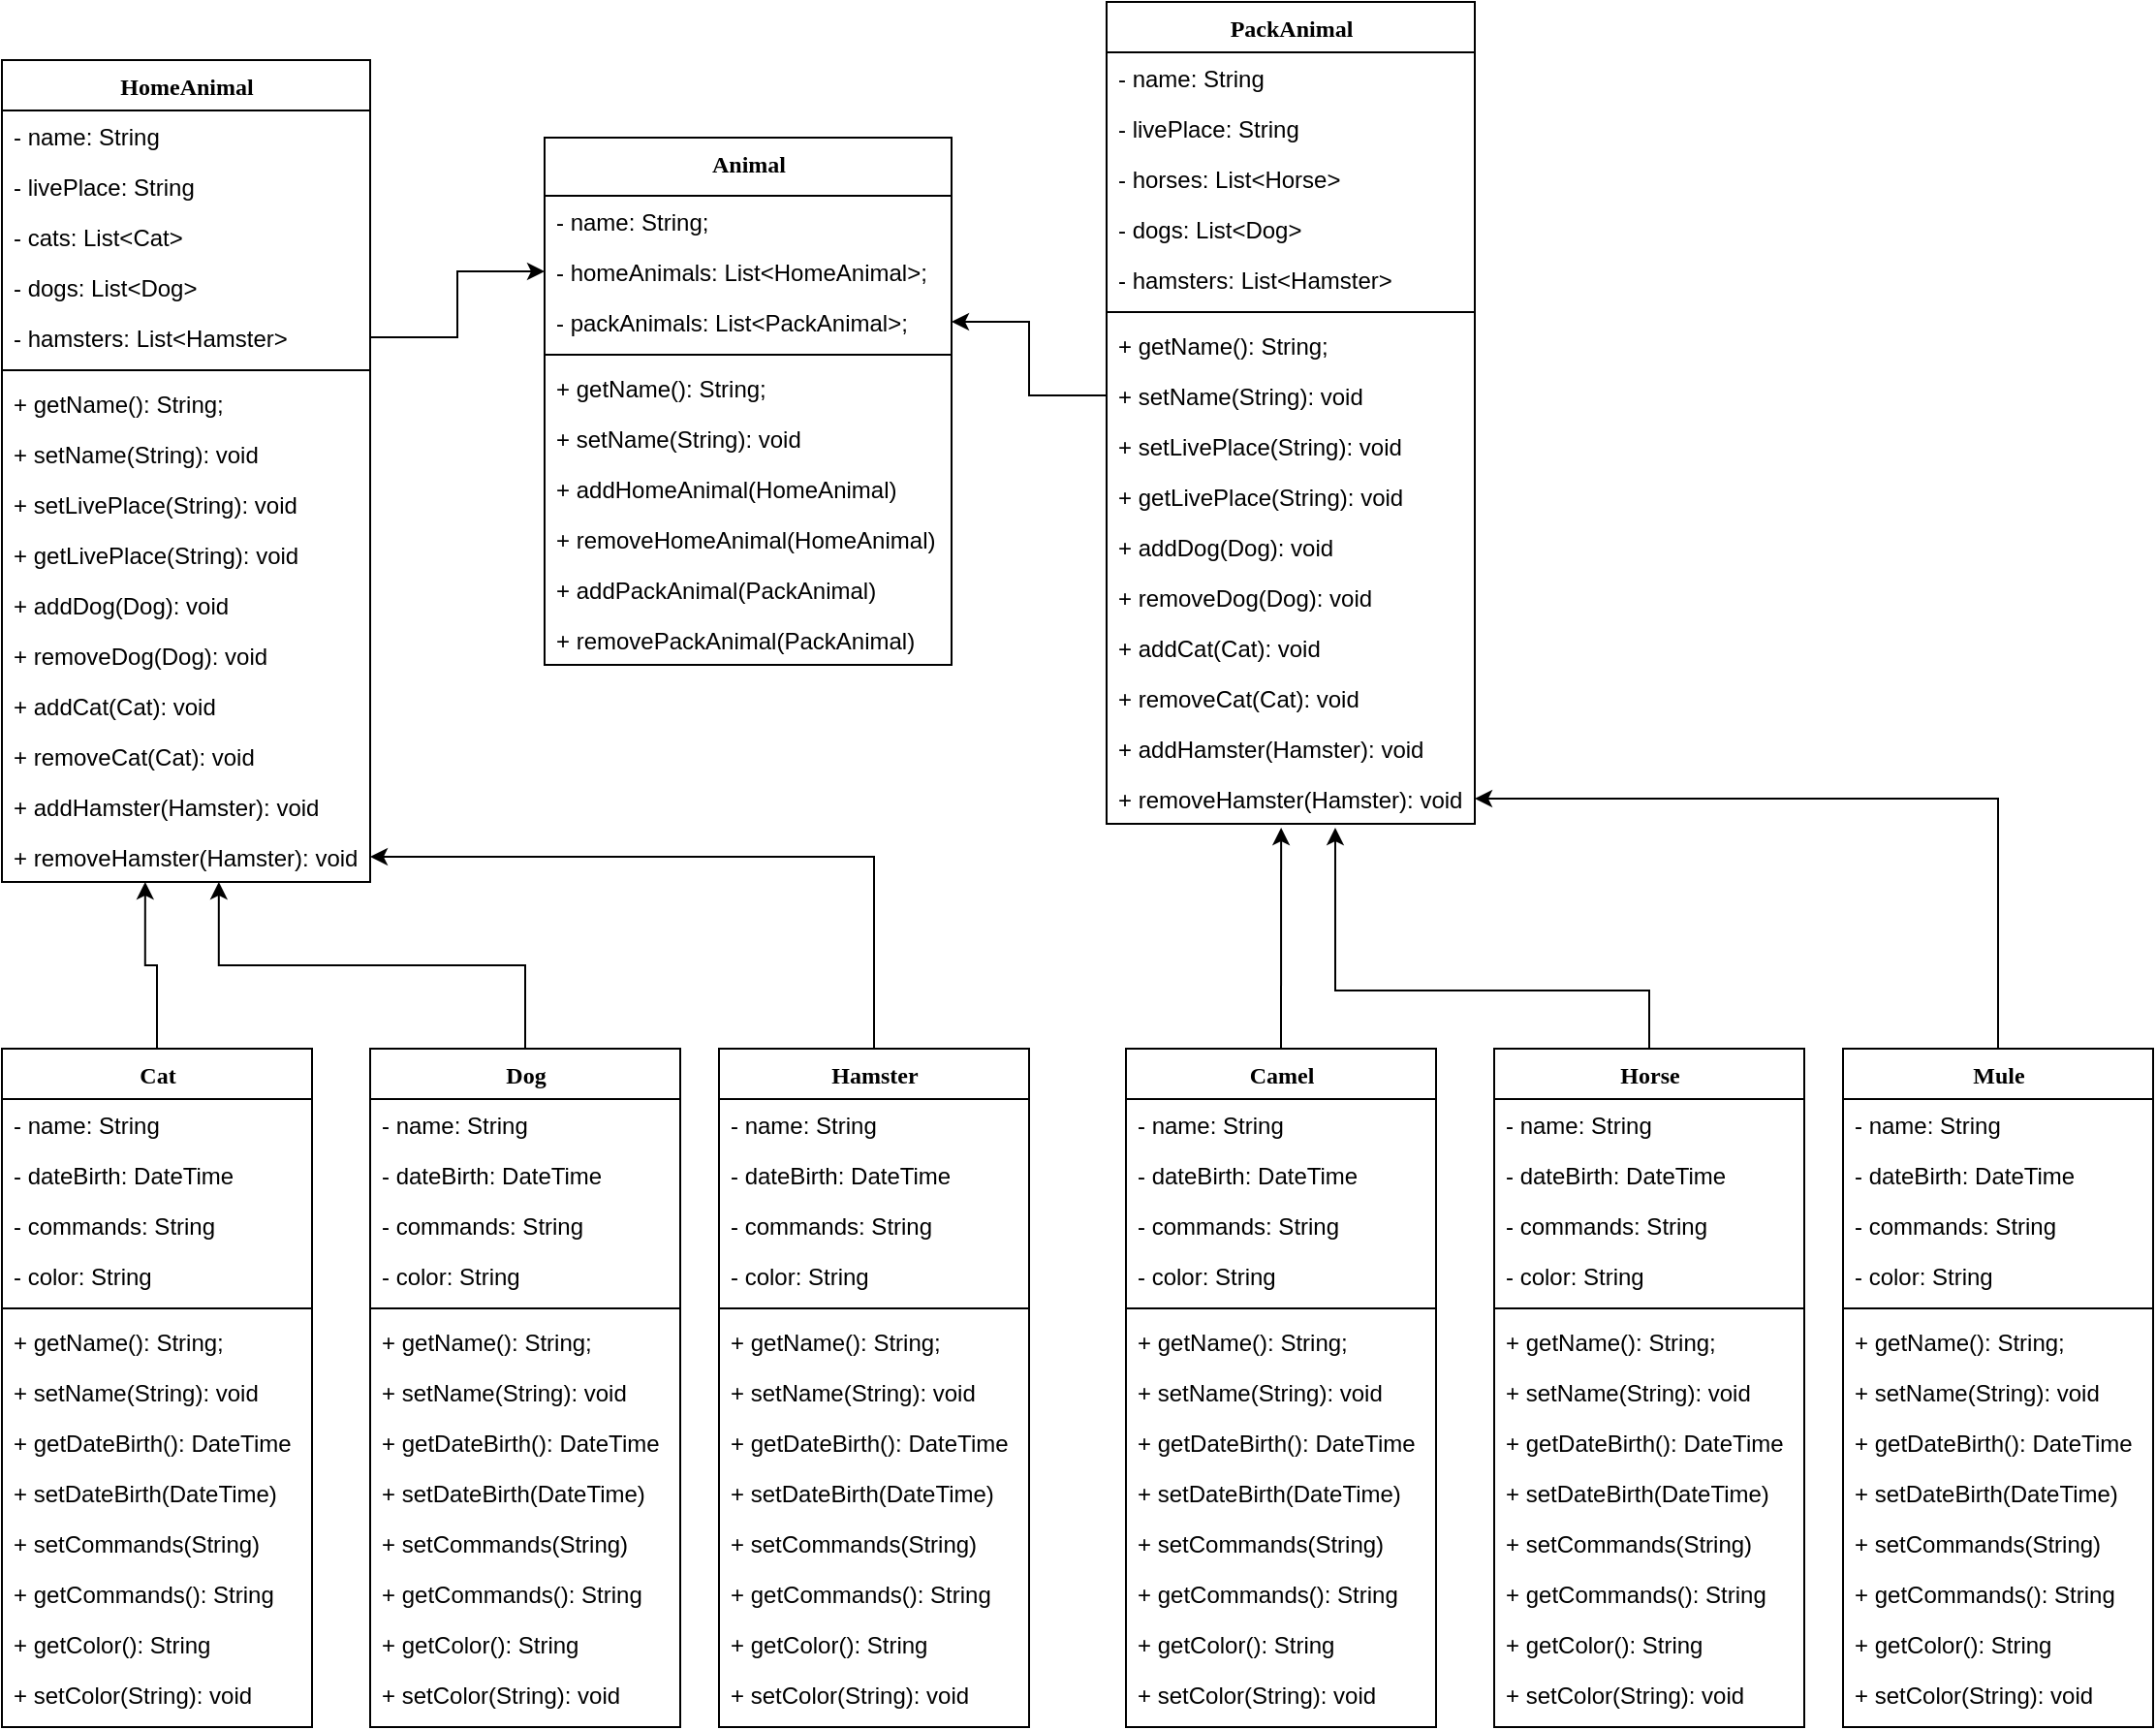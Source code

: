 <mxfile version="24.2.1" type="google">
  <diagram name="Page-1" id="6133507b-19e7-1e82-6fc7-422aa6c4b21f">
    <mxGraphModel dx="1674" dy="738" grid="1" gridSize="10" guides="1" tooltips="1" connect="1" arrows="1" fold="1" page="1" pageScale="1" pageWidth="1169" pageHeight="827" background="none" math="0" shadow="0">
      <root>
        <mxCell id="0" />
        <mxCell id="1" parent="0" />
        <mxCell id="FlubJuxZXB5tlYy22sZI-188" style="edgeStyle=orthogonalEdgeStyle;rounded=0;orthogonalLoop=1;jettySize=auto;html=1;exitX=0.5;exitY=0;exitDx=0;exitDy=0;entryX=0.389;entryY=1;entryDx=0;entryDy=0;entryPerimeter=0;" parent="1" source="FlubJuxZXB5tlYy22sZI-2" target="FlubJuxZXB5tlYy22sZI-114" edge="1">
          <mxGeometry relative="1" as="geometry" />
        </mxCell>
        <mxCell id="FlubJuxZXB5tlYy22sZI-2" value="Cat" style="swimlane;html=1;fontStyle=1;align=center;verticalAlign=top;childLayout=stackLayout;horizontal=1;startSize=26;horizontalStack=0;resizeParent=1;resizeLast=0;collapsible=1;marginBottom=0;swimlaneFillColor=#ffffff;rounded=0;shadow=0;comic=0;labelBackgroundColor=none;strokeWidth=1;fillColor=none;fontFamily=Verdana;fontSize=12" parent="1" vertex="1">
          <mxGeometry x="40" y="590" width="160" height="350" as="geometry" />
        </mxCell>
        <mxCell id="FlubJuxZXB5tlYy22sZI-3" value="- name: String" style="text;html=1;strokeColor=none;fillColor=none;align=left;verticalAlign=top;spacingLeft=4;spacingRight=4;whiteSpace=wrap;overflow=hidden;rotatable=0;points=[[0,0.5],[1,0.5]];portConstraint=eastwest;" parent="FlubJuxZXB5tlYy22sZI-2" vertex="1">
          <mxGeometry y="26" width="160" height="26" as="geometry" />
        </mxCell>
        <mxCell id="FlubJuxZXB5tlYy22sZI-29" value="- dateBirth: DateTime" style="text;html=1;strokeColor=none;fillColor=none;align=left;verticalAlign=top;spacingLeft=4;spacingRight=4;whiteSpace=wrap;overflow=hidden;rotatable=0;points=[[0,0.5],[1,0.5]];portConstraint=eastwest;" parent="FlubJuxZXB5tlYy22sZI-2" vertex="1">
          <mxGeometry y="52" width="160" height="26" as="geometry" />
        </mxCell>
        <mxCell id="FlubJuxZXB5tlYy22sZI-30" value="- commands: String" style="text;html=1;strokeColor=none;fillColor=none;align=left;verticalAlign=top;spacingLeft=4;spacingRight=4;whiteSpace=wrap;overflow=hidden;rotatable=0;points=[[0,0.5],[1,0.5]];portConstraint=eastwest;" parent="FlubJuxZXB5tlYy22sZI-2" vertex="1">
          <mxGeometry y="78" width="160" height="26" as="geometry" />
        </mxCell>
        <mxCell id="FlubJuxZXB5tlYy22sZI-67" value="- color: String" style="text;html=1;strokeColor=none;fillColor=none;align=left;verticalAlign=top;spacingLeft=4;spacingRight=4;whiteSpace=wrap;overflow=hidden;rotatable=0;points=[[0,0.5],[1,0.5]];portConstraint=eastwest;" parent="FlubJuxZXB5tlYy22sZI-2" vertex="1">
          <mxGeometry y="104" width="160" height="26" as="geometry" />
        </mxCell>
        <mxCell id="FlubJuxZXB5tlYy22sZI-5" value="" style="line;html=1;strokeWidth=1;fillColor=none;align=left;verticalAlign=middle;spacingTop=-1;spacingLeft=3;spacingRight=3;rotatable=0;labelPosition=right;points=[];portConstraint=eastwest;" parent="FlubJuxZXB5tlYy22sZI-2" vertex="1">
          <mxGeometry y="130" width="160" height="8" as="geometry" />
        </mxCell>
        <mxCell id="FlubJuxZXB5tlYy22sZI-9" value="+ getName(): String;" style="text;html=1;strokeColor=none;fillColor=none;align=left;verticalAlign=top;spacingLeft=4;spacingRight=4;whiteSpace=wrap;overflow=hidden;rotatable=0;points=[[0,0.5],[1,0.5]];portConstraint=eastwest;" parent="FlubJuxZXB5tlYy22sZI-2" vertex="1">
          <mxGeometry y="138" width="160" height="26" as="geometry" />
        </mxCell>
        <mxCell id="FlubJuxZXB5tlYy22sZI-10" value="+ setName(String): void" style="text;html=1;strokeColor=none;fillColor=none;align=left;verticalAlign=top;spacingLeft=4;spacingRight=4;whiteSpace=wrap;overflow=hidden;rotatable=0;points=[[0,0.5],[1,0.5]];portConstraint=eastwest;" parent="FlubJuxZXB5tlYy22sZI-2" vertex="1">
          <mxGeometry y="164" width="160" height="26" as="geometry" />
        </mxCell>
        <mxCell id="FlubJuxZXB5tlYy22sZI-71" value="+ getDateBirth(): DateTime" style="text;html=1;strokeColor=none;fillColor=none;align=left;verticalAlign=top;spacingLeft=4;spacingRight=4;whiteSpace=wrap;overflow=hidden;rotatable=0;points=[[0,0.5],[1,0.5]];portConstraint=eastwest;" parent="FlubJuxZXB5tlYy22sZI-2" vertex="1">
          <mxGeometry y="190" width="160" height="26" as="geometry" />
        </mxCell>
        <mxCell id="FlubJuxZXB5tlYy22sZI-72" value="+ setDateBirth(DateTime)" style="text;html=1;strokeColor=none;fillColor=none;align=left;verticalAlign=top;spacingLeft=4;spacingRight=4;whiteSpace=wrap;overflow=hidden;rotatable=0;points=[[0,0.5],[1,0.5]];portConstraint=eastwest;" parent="FlubJuxZXB5tlYy22sZI-2" vertex="1">
          <mxGeometry y="216" width="160" height="26" as="geometry" />
        </mxCell>
        <mxCell id="FlubJuxZXB5tlYy22sZI-73" value="+ setCommands(String)" style="text;html=1;strokeColor=none;fillColor=none;align=left;verticalAlign=top;spacingLeft=4;spacingRight=4;whiteSpace=wrap;overflow=hidden;rotatable=0;points=[[0,0.5],[1,0.5]];portConstraint=eastwest;" parent="FlubJuxZXB5tlYy22sZI-2" vertex="1">
          <mxGeometry y="242" width="160" height="26" as="geometry" />
        </mxCell>
        <mxCell id="FlubJuxZXB5tlYy22sZI-74" value="+ getCommands(): String" style="text;html=1;strokeColor=none;fillColor=none;align=left;verticalAlign=top;spacingLeft=4;spacingRight=4;whiteSpace=wrap;overflow=hidden;rotatable=0;points=[[0,0.5],[1,0.5]];portConstraint=eastwest;" parent="FlubJuxZXB5tlYy22sZI-2" vertex="1">
          <mxGeometry y="268" width="160" height="26" as="geometry" />
        </mxCell>
        <mxCell id="FlubJuxZXB5tlYy22sZI-76" value="+ getColor(): String" style="text;html=1;strokeColor=none;fillColor=none;align=left;verticalAlign=top;spacingLeft=4;spacingRight=4;whiteSpace=wrap;overflow=hidden;rotatable=0;points=[[0,0.5],[1,0.5]];portConstraint=eastwest;" parent="FlubJuxZXB5tlYy22sZI-2" vertex="1">
          <mxGeometry y="294" width="160" height="26" as="geometry" />
        </mxCell>
        <mxCell id="FlubJuxZXB5tlYy22sZI-75" value="+ setColor(String): void" style="text;html=1;strokeColor=none;fillColor=none;align=left;verticalAlign=top;spacingLeft=4;spacingRight=4;whiteSpace=wrap;overflow=hidden;rotatable=0;points=[[0,0.5],[1,0.5]];portConstraint=eastwest;" parent="FlubJuxZXB5tlYy22sZI-2" vertex="1">
          <mxGeometry y="320" width="160" height="26" as="geometry" />
        </mxCell>
        <mxCell id="FlubJuxZXB5tlYy22sZI-20" value="Animal" style="swimlane;html=1;fontStyle=1;align=center;verticalAlign=top;childLayout=stackLayout;horizontal=1;startSize=30;horizontalStack=0;resizeParent=1;resizeLast=0;collapsible=1;marginBottom=0;swimlaneFillColor=#ffffff;rounded=0;shadow=0;comic=0;labelBackgroundColor=none;strokeWidth=1;fillColor=none;fontFamily=Verdana;fontSize=12" parent="1" vertex="1">
          <mxGeometry x="320" y="120" width="210" height="272" as="geometry" />
        </mxCell>
        <mxCell id="FlubJuxZXB5tlYy22sZI-68" value="- name: String;" style="text;html=1;strokeColor=none;fillColor=none;align=left;verticalAlign=top;spacingLeft=4;spacingRight=4;whiteSpace=wrap;overflow=hidden;rotatable=0;points=[[0,0.5],[1,0.5]];portConstraint=eastwest;" parent="FlubJuxZXB5tlYy22sZI-20" vertex="1">
          <mxGeometry y="30" width="210" height="26" as="geometry" />
        </mxCell>
        <mxCell id="FlubJuxZXB5tlYy22sZI-176" value="- homeAnimals: List&amp;lt;HomeAnimal&amp;gt;;" style="text;html=1;strokeColor=none;fillColor=none;align=left;verticalAlign=top;spacingLeft=4;spacingRight=4;whiteSpace=wrap;overflow=hidden;rotatable=0;points=[[0,0.5],[1,0.5]];portConstraint=eastwest;" parent="FlubJuxZXB5tlYy22sZI-20" vertex="1">
          <mxGeometry y="56" width="210" height="26" as="geometry" />
        </mxCell>
        <mxCell id="FlubJuxZXB5tlYy22sZI-177" value="- packAnimals: List&amp;lt;PackAnimal&amp;gt;;" style="text;html=1;strokeColor=none;fillColor=none;align=left;verticalAlign=top;spacingLeft=4;spacingRight=4;whiteSpace=wrap;overflow=hidden;rotatable=0;points=[[0,0.5],[1,0.5]];portConstraint=eastwest;" parent="FlubJuxZXB5tlYy22sZI-20" vertex="1">
          <mxGeometry y="82" width="210" height="26" as="geometry" />
        </mxCell>
        <mxCell id="FlubJuxZXB5tlYy22sZI-22" value="" style="line;html=1;strokeWidth=1;fillColor=none;align=left;verticalAlign=middle;spacingTop=-1;spacingLeft=3;spacingRight=3;rotatable=0;labelPosition=right;points=[];portConstraint=eastwest;" parent="FlubJuxZXB5tlYy22sZI-20" vertex="1">
          <mxGeometry y="108" width="210" height="8" as="geometry" />
        </mxCell>
        <mxCell id="FlubJuxZXB5tlYy22sZI-26" value="+ getName(): String;" style="text;html=1;strokeColor=none;fillColor=none;align=left;verticalAlign=top;spacingLeft=4;spacingRight=4;whiteSpace=wrap;overflow=hidden;rotatable=0;points=[[0,0.5],[1,0.5]];portConstraint=eastwest;" parent="FlubJuxZXB5tlYy22sZI-20" vertex="1">
          <mxGeometry y="116" width="210" height="26" as="geometry" />
        </mxCell>
        <mxCell id="FlubJuxZXB5tlYy22sZI-27" value="+ setName(String): void" style="text;html=1;strokeColor=none;fillColor=none;align=left;verticalAlign=top;spacingLeft=4;spacingRight=4;whiteSpace=wrap;overflow=hidden;rotatable=0;points=[[0,0.5],[1,0.5]];portConstraint=eastwest;" parent="FlubJuxZXB5tlYy22sZI-20" vertex="1">
          <mxGeometry y="142" width="210" height="26" as="geometry" />
        </mxCell>
        <mxCell id="FlubJuxZXB5tlYy22sZI-178" value="+ addHomeAnimal(HomeAnimal)" style="text;html=1;strokeColor=none;fillColor=none;align=left;verticalAlign=top;spacingLeft=4;spacingRight=4;whiteSpace=wrap;overflow=hidden;rotatable=0;points=[[0,0.5],[1,0.5]];portConstraint=eastwest;" parent="FlubJuxZXB5tlYy22sZI-20" vertex="1">
          <mxGeometry y="168" width="210" height="26" as="geometry" />
        </mxCell>
        <mxCell id="FlubJuxZXB5tlYy22sZI-179" value="+ removeHomeAnimal(HomeAnimal)" style="text;html=1;strokeColor=none;fillColor=none;align=left;verticalAlign=top;spacingLeft=4;spacingRight=4;whiteSpace=wrap;overflow=hidden;rotatable=0;points=[[0,0.5],[1,0.5]];portConstraint=eastwest;" parent="FlubJuxZXB5tlYy22sZI-20" vertex="1">
          <mxGeometry y="194" width="210" height="26" as="geometry" />
        </mxCell>
        <mxCell id="FlubJuxZXB5tlYy22sZI-180" value="+ addPackAnimal(PackAnimal)" style="text;html=1;strokeColor=none;fillColor=none;align=left;verticalAlign=top;spacingLeft=4;spacingRight=4;whiteSpace=wrap;overflow=hidden;rotatable=0;points=[[0,0.5],[1,0.5]];portConstraint=eastwest;" parent="FlubJuxZXB5tlYy22sZI-20" vertex="1">
          <mxGeometry y="220" width="210" height="26" as="geometry" />
        </mxCell>
        <mxCell id="FlubJuxZXB5tlYy22sZI-181" value="+ removePackAnimal(PackAnimal)" style="text;html=1;strokeColor=none;fillColor=none;align=left;verticalAlign=top;spacingLeft=4;spacingRight=4;whiteSpace=wrap;overflow=hidden;rotatable=0;points=[[0,0.5],[1,0.5]];portConstraint=eastwest;" parent="FlubJuxZXB5tlYy22sZI-20" vertex="1">
          <mxGeometry y="246" width="210" height="26" as="geometry" />
        </mxCell>
        <mxCell id="FlubJuxZXB5tlYy22sZI-31" value="HomeAnimal" style="swimlane;html=1;fontStyle=1;align=center;verticalAlign=top;childLayout=stackLayout;horizontal=1;startSize=26;horizontalStack=0;resizeParent=1;resizeLast=0;collapsible=1;marginBottom=0;swimlaneFillColor=#ffffff;rounded=0;shadow=0;comic=0;labelBackgroundColor=none;strokeWidth=1;fillColor=none;fontFamily=Verdana;fontSize=12" parent="1" vertex="1">
          <mxGeometry x="40" y="80" width="190" height="424" as="geometry" />
        </mxCell>
        <mxCell id="FlubJuxZXB5tlYy22sZI-32" value="- name: String" style="text;html=1;strokeColor=none;fillColor=none;align=left;verticalAlign=top;spacingLeft=4;spacingRight=4;whiteSpace=wrap;overflow=hidden;rotatable=0;points=[[0,0.5],[1,0.5]];portConstraint=eastwest;" parent="FlubJuxZXB5tlYy22sZI-31" vertex="1">
          <mxGeometry y="26" width="190" height="26" as="geometry" />
        </mxCell>
        <mxCell id="FlubJuxZXB5tlYy22sZI-56" value="- livePlace: String" style="text;html=1;strokeColor=none;fillColor=none;align=left;verticalAlign=top;spacingLeft=4;spacingRight=4;whiteSpace=wrap;overflow=hidden;rotatable=0;points=[[0,0.5],[1,0.5]];portConstraint=eastwest;" parent="FlubJuxZXB5tlYy22sZI-31" vertex="1">
          <mxGeometry y="52" width="190" height="26" as="geometry" />
        </mxCell>
        <mxCell id="FlubJuxZXB5tlYy22sZI-108" value="- cats: List&amp;lt;Cat&amp;gt;" style="text;html=1;strokeColor=none;fillColor=none;align=left;verticalAlign=top;spacingLeft=4;spacingRight=4;whiteSpace=wrap;overflow=hidden;rotatable=0;points=[[0,0.5],[1,0.5]];portConstraint=eastwest;" parent="FlubJuxZXB5tlYy22sZI-31" vertex="1">
          <mxGeometry y="78" width="190" height="26" as="geometry" />
        </mxCell>
        <mxCell id="FlubJuxZXB5tlYy22sZI-110" value="- dogs: List&amp;lt;Dog&amp;gt;" style="text;html=1;strokeColor=none;fillColor=none;align=left;verticalAlign=top;spacingLeft=4;spacingRight=4;whiteSpace=wrap;overflow=hidden;rotatable=0;points=[[0,0.5],[1,0.5]];portConstraint=eastwest;" parent="FlubJuxZXB5tlYy22sZI-31" vertex="1">
          <mxGeometry y="104" width="190" height="26" as="geometry" />
        </mxCell>
        <mxCell id="FlubJuxZXB5tlYy22sZI-109" value="- hamsters: List&amp;lt;Hamster&amp;gt;" style="text;html=1;strokeColor=none;fillColor=none;align=left;verticalAlign=top;spacingLeft=4;spacingRight=4;whiteSpace=wrap;overflow=hidden;rotatable=0;points=[[0,0.5],[1,0.5]];portConstraint=eastwest;" parent="FlubJuxZXB5tlYy22sZI-31" vertex="1">
          <mxGeometry y="130" width="190" height="26" as="geometry" />
        </mxCell>
        <mxCell id="FlubJuxZXB5tlYy22sZI-35" value="" style="line;html=1;strokeWidth=1;fillColor=none;align=left;verticalAlign=middle;spacingTop=-1;spacingLeft=3;spacingRight=3;rotatable=0;labelPosition=right;points=[];portConstraint=eastwest;" parent="FlubJuxZXB5tlYy22sZI-31" vertex="1">
          <mxGeometry y="156" width="190" height="8" as="geometry" />
        </mxCell>
        <mxCell id="FlubJuxZXB5tlYy22sZI-38" value="+ getName(): String;" style="text;html=1;strokeColor=none;fillColor=none;align=left;verticalAlign=top;spacingLeft=4;spacingRight=4;whiteSpace=wrap;overflow=hidden;rotatable=0;points=[[0,0.5],[1,0.5]];portConstraint=eastwest;" parent="FlubJuxZXB5tlYy22sZI-31" vertex="1">
          <mxGeometry y="164" width="190" height="26" as="geometry" />
        </mxCell>
        <mxCell id="FlubJuxZXB5tlYy22sZI-39" value="+ setName(String): void" style="text;html=1;strokeColor=none;fillColor=none;align=left;verticalAlign=top;spacingLeft=4;spacingRight=4;whiteSpace=wrap;overflow=hidden;rotatable=0;points=[[0,0.5],[1,0.5]];portConstraint=eastwest;" parent="FlubJuxZXB5tlYy22sZI-31" vertex="1">
          <mxGeometry y="190" width="190" height="26" as="geometry" />
        </mxCell>
        <mxCell id="FlubJuxZXB5tlYy22sZI-54" value="+ setLivePlace(String): void" style="text;html=1;strokeColor=none;fillColor=none;align=left;verticalAlign=top;spacingLeft=4;spacingRight=4;whiteSpace=wrap;overflow=hidden;rotatable=0;points=[[0,0.5],[1,0.5]];portConstraint=eastwest;" parent="FlubJuxZXB5tlYy22sZI-31" vertex="1">
          <mxGeometry y="216" width="190" height="26" as="geometry" />
        </mxCell>
        <mxCell id="FlubJuxZXB5tlYy22sZI-55" value="+ getLivePlace(String): void" style="text;html=1;strokeColor=none;fillColor=none;align=left;verticalAlign=top;spacingLeft=4;spacingRight=4;whiteSpace=wrap;overflow=hidden;rotatable=0;points=[[0,0.5],[1,0.5]];portConstraint=eastwest;" parent="FlubJuxZXB5tlYy22sZI-31" vertex="1">
          <mxGeometry y="242" width="190" height="26" as="geometry" />
        </mxCell>
        <mxCell id="FlubJuxZXB5tlYy22sZI-111" value="+ addDog(Dog): void" style="text;html=1;strokeColor=none;fillColor=none;align=left;verticalAlign=top;spacingLeft=4;spacingRight=4;whiteSpace=wrap;overflow=hidden;rotatable=0;points=[[0,0.5],[1,0.5]];portConstraint=eastwest;" parent="FlubJuxZXB5tlYy22sZI-31" vertex="1">
          <mxGeometry y="268" width="190" height="26" as="geometry" />
        </mxCell>
        <mxCell id="FlubJuxZXB5tlYy22sZI-116" value="+ removeDog(Dog): void" style="text;html=1;strokeColor=none;fillColor=none;align=left;verticalAlign=top;spacingLeft=4;spacingRight=4;whiteSpace=wrap;overflow=hidden;rotatable=0;points=[[0,0.5],[1,0.5]];portConstraint=eastwest;" parent="FlubJuxZXB5tlYy22sZI-31" vertex="1">
          <mxGeometry y="294" width="190" height="26" as="geometry" />
        </mxCell>
        <mxCell id="FlubJuxZXB5tlYy22sZI-115" value="+ addCat(Cat): void" style="text;html=1;strokeColor=none;fillColor=none;align=left;verticalAlign=top;spacingLeft=4;spacingRight=4;whiteSpace=wrap;overflow=hidden;rotatable=0;points=[[0,0.5],[1,0.5]];portConstraint=eastwest;" parent="FlubJuxZXB5tlYy22sZI-31" vertex="1">
          <mxGeometry y="320" width="190" height="26" as="geometry" />
        </mxCell>
        <mxCell id="FlubJuxZXB5tlYy22sZI-112" value="+ removeCat(Cat): void" style="text;html=1;strokeColor=none;fillColor=none;align=left;verticalAlign=top;spacingLeft=4;spacingRight=4;whiteSpace=wrap;overflow=hidden;rotatable=0;points=[[0,0.5],[1,0.5]];portConstraint=eastwest;" parent="FlubJuxZXB5tlYy22sZI-31" vertex="1">
          <mxGeometry y="346" width="190" height="26" as="geometry" />
        </mxCell>
        <mxCell id="FlubJuxZXB5tlYy22sZI-113" value="+ addHamster(Hamster): void" style="text;html=1;strokeColor=none;fillColor=none;align=left;verticalAlign=top;spacingLeft=4;spacingRight=4;whiteSpace=wrap;overflow=hidden;rotatable=0;points=[[0,0.5],[1,0.5]];portConstraint=eastwest;" parent="FlubJuxZXB5tlYy22sZI-31" vertex="1">
          <mxGeometry y="372" width="190" height="26" as="geometry" />
        </mxCell>
        <mxCell id="FlubJuxZXB5tlYy22sZI-114" value="+ removeHamster(Hamster): void" style="text;html=1;strokeColor=none;fillColor=none;align=left;verticalAlign=top;spacingLeft=4;spacingRight=4;whiteSpace=wrap;overflow=hidden;rotatable=0;points=[[0,0.5],[1,0.5]];portConstraint=eastwest;" parent="FlubJuxZXB5tlYy22sZI-31" vertex="1">
          <mxGeometry y="398" width="190" height="26" as="geometry" />
        </mxCell>
        <mxCell id="FlubJuxZXB5tlYy22sZI-189" style="edgeStyle=orthogonalEdgeStyle;rounded=0;orthogonalLoop=1;jettySize=auto;html=1;exitX=0.5;exitY=0;exitDx=0;exitDy=0;entryX=0.589;entryY=1;entryDx=0;entryDy=0;entryPerimeter=0;" parent="1" source="FlubJuxZXB5tlYy22sZI-77" target="FlubJuxZXB5tlYy22sZI-114" edge="1">
          <mxGeometry relative="1" as="geometry" />
        </mxCell>
        <mxCell id="FlubJuxZXB5tlYy22sZI-77" value="Dog" style="swimlane;html=1;fontStyle=1;align=center;verticalAlign=top;childLayout=stackLayout;horizontal=1;startSize=26;horizontalStack=0;resizeParent=1;resizeLast=0;collapsible=1;marginBottom=0;swimlaneFillColor=#ffffff;rounded=0;shadow=0;comic=0;labelBackgroundColor=none;strokeWidth=1;fillColor=none;fontFamily=Verdana;fontSize=12" parent="1" vertex="1">
          <mxGeometry x="230" y="590" width="160" height="350" as="geometry" />
        </mxCell>
        <mxCell id="FlubJuxZXB5tlYy22sZI-78" value="- name: String" style="text;html=1;strokeColor=none;fillColor=none;align=left;verticalAlign=top;spacingLeft=4;spacingRight=4;whiteSpace=wrap;overflow=hidden;rotatable=0;points=[[0,0.5],[1,0.5]];portConstraint=eastwest;" parent="FlubJuxZXB5tlYy22sZI-77" vertex="1">
          <mxGeometry y="26" width="160" height="26" as="geometry" />
        </mxCell>
        <mxCell id="FlubJuxZXB5tlYy22sZI-80" value="- dateBirth: DateTime" style="text;html=1;strokeColor=none;fillColor=none;align=left;verticalAlign=top;spacingLeft=4;spacingRight=4;whiteSpace=wrap;overflow=hidden;rotatable=0;points=[[0,0.5],[1,0.5]];portConstraint=eastwest;" parent="FlubJuxZXB5tlYy22sZI-77" vertex="1">
          <mxGeometry y="52" width="160" height="26" as="geometry" />
        </mxCell>
        <mxCell id="FlubJuxZXB5tlYy22sZI-81" value="- commands: String" style="text;html=1;strokeColor=none;fillColor=none;align=left;verticalAlign=top;spacingLeft=4;spacingRight=4;whiteSpace=wrap;overflow=hidden;rotatable=0;points=[[0,0.5],[1,0.5]];portConstraint=eastwest;" parent="FlubJuxZXB5tlYy22sZI-77" vertex="1">
          <mxGeometry y="78" width="160" height="26" as="geometry" />
        </mxCell>
        <mxCell id="FlubJuxZXB5tlYy22sZI-82" value="- color: String" style="text;html=1;strokeColor=none;fillColor=none;align=left;verticalAlign=top;spacingLeft=4;spacingRight=4;whiteSpace=wrap;overflow=hidden;rotatable=0;points=[[0,0.5],[1,0.5]];portConstraint=eastwest;" parent="FlubJuxZXB5tlYy22sZI-77" vertex="1">
          <mxGeometry y="104" width="160" height="26" as="geometry" />
        </mxCell>
        <mxCell id="FlubJuxZXB5tlYy22sZI-83" value="" style="line;html=1;strokeWidth=1;fillColor=none;align=left;verticalAlign=middle;spacingTop=-1;spacingLeft=3;spacingRight=3;rotatable=0;labelPosition=right;points=[];portConstraint=eastwest;" parent="FlubJuxZXB5tlYy22sZI-77" vertex="1">
          <mxGeometry y="130" width="160" height="8" as="geometry" />
        </mxCell>
        <mxCell id="FlubJuxZXB5tlYy22sZI-84" value="+ getName(): String;" style="text;html=1;strokeColor=none;fillColor=none;align=left;verticalAlign=top;spacingLeft=4;spacingRight=4;whiteSpace=wrap;overflow=hidden;rotatable=0;points=[[0,0.5],[1,0.5]];portConstraint=eastwest;" parent="FlubJuxZXB5tlYy22sZI-77" vertex="1">
          <mxGeometry y="138" width="160" height="26" as="geometry" />
        </mxCell>
        <mxCell id="FlubJuxZXB5tlYy22sZI-85" value="+ setName(String): void" style="text;html=1;strokeColor=none;fillColor=none;align=left;verticalAlign=top;spacingLeft=4;spacingRight=4;whiteSpace=wrap;overflow=hidden;rotatable=0;points=[[0,0.5],[1,0.5]];portConstraint=eastwest;" parent="FlubJuxZXB5tlYy22sZI-77" vertex="1">
          <mxGeometry y="164" width="160" height="26" as="geometry" />
        </mxCell>
        <mxCell id="FlubJuxZXB5tlYy22sZI-88" value="+ getDateBirth(): DateTime" style="text;html=1;strokeColor=none;fillColor=none;align=left;verticalAlign=top;spacingLeft=4;spacingRight=4;whiteSpace=wrap;overflow=hidden;rotatable=0;points=[[0,0.5],[1,0.5]];portConstraint=eastwest;" parent="FlubJuxZXB5tlYy22sZI-77" vertex="1">
          <mxGeometry y="190" width="160" height="26" as="geometry" />
        </mxCell>
        <mxCell id="FlubJuxZXB5tlYy22sZI-89" value="+ setDateBirth(DateTime)" style="text;html=1;strokeColor=none;fillColor=none;align=left;verticalAlign=top;spacingLeft=4;spacingRight=4;whiteSpace=wrap;overflow=hidden;rotatable=0;points=[[0,0.5],[1,0.5]];portConstraint=eastwest;" parent="FlubJuxZXB5tlYy22sZI-77" vertex="1">
          <mxGeometry y="216" width="160" height="26" as="geometry" />
        </mxCell>
        <mxCell id="FlubJuxZXB5tlYy22sZI-90" value="+ setCommands(String)" style="text;html=1;strokeColor=none;fillColor=none;align=left;verticalAlign=top;spacingLeft=4;spacingRight=4;whiteSpace=wrap;overflow=hidden;rotatable=0;points=[[0,0.5],[1,0.5]];portConstraint=eastwest;" parent="FlubJuxZXB5tlYy22sZI-77" vertex="1">
          <mxGeometry y="242" width="160" height="26" as="geometry" />
        </mxCell>
        <mxCell id="FlubJuxZXB5tlYy22sZI-91" value="+ getCommands(): String" style="text;html=1;strokeColor=none;fillColor=none;align=left;verticalAlign=top;spacingLeft=4;spacingRight=4;whiteSpace=wrap;overflow=hidden;rotatable=0;points=[[0,0.5],[1,0.5]];portConstraint=eastwest;" parent="FlubJuxZXB5tlYy22sZI-77" vertex="1">
          <mxGeometry y="268" width="160" height="26" as="geometry" />
        </mxCell>
        <mxCell id="FlubJuxZXB5tlYy22sZI-92" value="+ getColor(): String" style="text;html=1;strokeColor=none;fillColor=none;align=left;verticalAlign=top;spacingLeft=4;spacingRight=4;whiteSpace=wrap;overflow=hidden;rotatable=0;points=[[0,0.5],[1,0.5]];portConstraint=eastwest;" parent="FlubJuxZXB5tlYy22sZI-77" vertex="1">
          <mxGeometry y="294" width="160" height="26" as="geometry" />
        </mxCell>
        <mxCell id="FlubJuxZXB5tlYy22sZI-93" value="+ setColor(String): void" style="text;html=1;strokeColor=none;fillColor=none;align=left;verticalAlign=top;spacingLeft=4;spacingRight=4;whiteSpace=wrap;overflow=hidden;rotatable=0;points=[[0,0.5],[1,0.5]];portConstraint=eastwest;" parent="FlubJuxZXB5tlYy22sZI-77" vertex="1">
          <mxGeometry y="320" width="160" height="26" as="geometry" />
        </mxCell>
        <mxCell id="FlubJuxZXB5tlYy22sZI-190" style="edgeStyle=orthogonalEdgeStyle;rounded=0;orthogonalLoop=1;jettySize=auto;html=1;exitX=0.5;exitY=0;exitDx=0;exitDy=0;entryX=1;entryY=0.5;entryDx=0;entryDy=0;" parent="1" source="FlubJuxZXB5tlYy22sZI-94" target="FlubJuxZXB5tlYy22sZI-114" edge="1">
          <mxGeometry relative="1" as="geometry" />
        </mxCell>
        <mxCell id="FlubJuxZXB5tlYy22sZI-94" value="Hamster" style="swimlane;html=1;fontStyle=1;align=center;verticalAlign=top;childLayout=stackLayout;horizontal=1;startSize=26;horizontalStack=0;resizeParent=1;resizeLast=0;collapsible=1;marginBottom=0;swimlaneFillColor=#ffffff;rounded=0;shadow=0;comic=0;labelBackgroundColor=none;strokeWidth=1;fillColor=none;fontFamily=Verdana;fontSize=12" parent="1" vertex="1">
          <mxGeometry x="410" y="590" width="160" height="350" as="geometry" />
        </mxCell>
        <mxCell id="FlubJuxZXB5tlYy22sZI-95" value="- name: String" style="text;html=1;strokeColor=none;fillColor=none;align=left;verticalAlign=top;spacingLeft=4;spacingRight=4;whiteSpace=wrap;overflow=hidden;rotatable=0;points=[[0,0.5],[1,0.5]];portConstraint=eastwest;" parent="FlubJuxZXB5tlYy22sZI-94" vertex="1">
          <mxGeometry y="26" width="160" height="26" as="geometry" />
        </mxCell>
        <mxCell id="FlubJuxZXB5tlYy22sZI-96" value="- dateBirth: DateTime" style="text;html=1;strokeColor=none;fillColor=none;align=left;verticalAlign=top;spacingLeft=4;spacingRight=4;whiteSpace=wrap;overflow=hidden;rotatable=0;points=[[0,0.5],[1,0.5]];portConstraint=eastwest;" parent="FlubJuxZXB5tlYy22sZI-94" vertex="1">
          <mxGeometry y="52" width="160" height="26" as="geometry" />
        </mxCell>
        <mxCell id="FlubJuxZXB5tlYy22sZI-97" value="- commands: String" style="text;html=1;strokeColor=none;fillColor=none;align=left;verticalAlign=top;spacingLeft=4;spacingRight=4;whiteSpace=wrap;overflow=hidden;rotatable=0;points=[[0,0.5],[1,0.5]];portConstraint=eastwest;" parent="FlubJuxZXB5tlYy22sZI-94" vertex="1">
          <mxGeometry y="78" width="160" height="26" as="geometry" />
        </mxCell>
        <mxCell id="FlubJuxZXB5tlYy22sZI-98" value="- color: String" style="text;html=1;strokeColor=none;fillColor=none;align=left;verticalAlign=top;spacingLeft=4;spacingRight=4;whiteSpace=wrap;overflow=hidden;rotatable=0;points=[[0,0.5],[1,0.5]];portConstraint=eastwest;" parent="FlubJuxZXB5tlYy22sZI-94" vertex="1">
          <mxGeometry y="104" width="160" height="26" as="geometry" />
        </mxCell>
        <mxCell id="FlubJuxZXB5tlYy22sZI-99" value="" style="line;html=1;strokeWidth=1;fillColor=none;align=left;verticalAlign=middle;spacingTop=-1;spacingLeft=3;spacingRight=3;rotatable=0;labelPosition=right;points=[];portConstraint=eastwest;" parent="FlubJuxZXB5tlYy22sZI-94" vertex="1">
          <mxGeometry y="130" width="160" height="8" as="geometry" />
        </mxCell>
        <mxCell id="FlubJuxZXB5tlYy22sZI-100" value="+ getName(): String;" style="text;html=1;strokeColor=none;fillColor=none;align=left;verticalAlign=top;spacingLeft=4;spacingRight=4;whiteSpace=wrap;overflow=hidden;rotatable=0;points=[[0,0.5],[1,0.5]];portConstraint=eastwest;" parent="FlubJuxZXB5tlYy22sZI-94" vertex="1">
          <mxGeometry y="138" width="160" height="26" as="geometry" />
        </mxCell>
        <mxCell id="FlubJuxZXB5tlYy22sZI-101" value="+ setName(String): void" style="text;html=1;strokeColor=none;fillColor=none;align=left;verticalAlign=top;spacingLeft=4;spacingRight=4;whiteSpace=wrap;overflow=hidden;rotatable=0;points=[[0,0.5],[1,0.5]];portConstraint=eastwest;" parent="FlubJuxZXB5tlYy22sZI-94" vertex="1">
          <mxGeometry y="164" width="160" height="26" as="geometry" />
        </mxCell>
        <mxCell id="FlubJuxZXB5tlYy22sZI-102" value="+ getDateBirth(): DateTime" style="text;html=1;strokeColor=none;fillColor=none;align=left;verticalAlign=top;spacingLeft=4;spacingRight=4;whiteSpace=wrap;overflow=hidden;rotatable=0;points=[[0,0.5],[1,0.5]];portConstraint=eastwest;" parent="FlubJuxZXB5tlYy22sZI-94" vertex="1">
          <mxGeometry y="190" width="160" height="26" as="geometry" />
        </mxCell>
        <mxCell id="FlubJuxZXB5tlYy22sZI-103" value="+ setDateBirth(DateTime)" style="text;html=1;strokeColor=none;fillColor=none;align=left;verticalAlign=top;spacingLeft=4;spacingRight=4;whiteSpace=wrap;overflow=hidden;rotatable=0;points=[[0,0.5],[1,0.5]];portConstraint=eastwest;" parent="FlubJuxZXB5tlYy22sZI-94" vertex="1">
          <mxGeometry y="216" width="160" height="26" as="geometry" />
        </mxCell>
        <mxCell id="FlubJuxZXB5tlYy22sZI-104" value="+ setCommands(String)" style="text;html=1;strokeColor=none;fillColor=none;align=left;verticalAlign=top;spacingLeft=4;spacingRight=4;whiteSpace=wrap;overflow=hidden;rotatable=0;points=[[0,0.5],[1,0.5]];portConstraint=eastwest;" parent="FlubJuxZXB5tlYy22sZI-94" vertex="1">
          <mxGeometry y="242" width="160" height="26" as="geometry" />
        </mxCell>
        <mxCell id="FlubJuxZXB5tlYy22sZI-105" value="+ getCommands(): String" style="text;html=1;strokeColor=none;fillColor=none;align=left;verticalAlign=top;spacingLeft=4;spacingRight=4;whiteSpace=wrap;overflow=hidden;rotatable=0;points=[[0,0.5],[1,0.5]];portConstraint=eastwest;" parent="FlubJuxZXB5tlYy22sZI-94" vertex="1">
          <mxGeometry y="268" width="160" height="26" as="geometry" />
        </mxCell>
        <mxCell id="FlubJuxZXB5tlYy22sZI-106" value="+ getColor(): String" style="text;html=1;strokeColor=none;fillColor=none;align=left;verticalAlign=top;spacingLeft=4;spacingRight=4;whiteSpace=wrap;overflow=hidden;rotatable=0;points=[[0,0.5],[1,0.5]];portConstraint=eastwest;" parent="FlubJuxZXB5tlYy22sZI-94" vertex="1">
          <mxGeometry y="294" width="160" height="26" as="geometry" />
        </mxCell>
        <mxCell id="FlubJuxZXB5tlYy22sZI-107" value="+ setColor(String): void" style="text;html=1;strokeColor=none;fillColor=none;align=left;verticalAlign=top;spacingLeft=4;spacingRight=4;whiteSpace=wrap;overflow=hidden;rotatable=0;points=[[0,0.5],[1,0.5]];portConstraint=eastwest;" parent="FlubJuxZXB5tlYy22sZI-94" vertex="1">
          <mxGeometry y="320" width="160" height="26" as="geometry" />
        </mxCell>
        <mxCell id="FlubJuxZXB5tlYy22sZI-117" value="PackAnimal" style="swimlane;html=1;fontStyle=1;align=center;verticalAlign=top;childLayout=stackLayout;horizontal=1;startSize=26;horizontalStack=0;resizeParent=1;resizeLast=0;collapsible=1;marginBottom=0;swimlaneFillColor=#ffffff;rounded=0;shadow=0;comic=0;labelBackgroundColor=none;strokeWidth=1;fillColor=none;fontFamily=Verdana;fontSize=12" parent="1" vertex="1">
          <mxGeometry x="610" y="50" width="190" height="424" as="geometry" />
        </mxCell>
        <mxCell id="FlubJuxZXB5tlYy22sZI-118" value="- name: String" style="text;html=1;strokeColor=none;fillColor=none;align=left;verticalAlign=top;spacingLeft=4;spacingRight=4;whiteSpace=wrap;overflow=hidden;rotatable=0;points=[[0,0.5],[1,0.5]];portConstraint=eastwest;" parent="FlubJuxZXB5tlYy22sZI-117" vertex="1">
          <mxGeometry y="26" width="190" height="26" as="geometry" />
        </mxCell>
        <mxCell id="FlubJuxZXB5tlYy22sZI-119" value="- livePlace: String" style="text;html=1;strokeColor=none;fillColor=none;align=left;verticalAlign=top;spacingLeft=4;spacingRight=4;whiteSpace=wrap;overflow=hidden;rotatable=0;points=[[0,0.5],[1,0.5]];portConstraint=eastwest;" parent="FlubJuxZXB5tlYy22sZI-117" vertex="1">
          <mxGeometry y="52" width="190" height="26" as="geometry" />
        </mxCell>
        <mxCell id="FlubJuxZXB5tlYy22sZI-120" value="- horses: List&amp;lt;Horse&amp;gt;" style="text;html=1;strokeColor=none;fillColor=none;align=left;verticalAlign=top;spacingLeft=4;spacingRight=4;whiteSpace=wrap;overflow=hidden;rotatable=0;points=[[0,0.5],[1,0.5]];portConstraint=eastwest;" parent="FlubJuxZXB5tlYy22sZI-117" vertex="1">
          <mxGeometry y="78" width="190" height="26" as="geometry" />
        </mxCell>
        <mxCell id="FlubJuxZXB5tlYy22sZI-121" value="- dogs: List&amp;lt;Dog&amp;gt;" style="text;html=1;strokeColor=none;fillColor=none;align=left;verticalAlign=top;spacingLeft=4;spacingRight=4;whiteSpace=wrap;overflow=hidden;rotatable=0;points=[[0,0.5],[1,0.5]];portConstraint=eastwest;" parent="FlubJuxZXB5tlYy22sZI-117" vertex="1">
          <mxGeometry y="104" width="190" height="26" as="geometry" />
        </mxCell>
        <mxCell id="FlubJuxZXB5tlYy22sZI-122" value="- hamsters: List&amp;lt;Hamster&amp;gt;" style="text;html=1;strokeColor=none;fillColor=none;align=left;verticalAlign=top;spacingLeft=4;spacingRight=4;whiteSpace=wrap;overflow=hidden;rotatable=0;points=[[0,0.5],[1,0.5]];portConstraint=eastwest;" parent="FlubJuxZXB5tlYy22sZI-117" vertex="1">
          <mxGeometry y="130" width="190" height="26" as="geometry" />
        </mxCell>
        <mxCell id="FlubJuxZXB5tlYy22sZI-123" value="" style="line;html=1;strokeWidth=1;fillColor=none;align=left;verticalAlign=middle;spacingTop=-1;spacingLeft=3;spacingRight=3;rotatable=0;labelPosition=right;points=[];portConstraint=eastwest;" parent="FlubJuxZXB5tlYy22sZI-117" vertex="1">
          <mxGeometry y="156" width="190" height="8" as="geometry" />
        </mxCell>
        <mxCell id="FlubJuxZXB5tlYy22sZI-124" value="+ getName(): String;" style="text;html=1;strokeColor=none;fillColor=none;align=left;verticalAlign=top;spacingLeft=4;spacingRight=4;whiteSpace=wrap;overflow=hidden;rotatable=0;points=[[0,0.5],[1,0.5]];portConstraint=eastwest;" parent="FlubJuxZXB5tlYy22sZI-117" vertex="1">
          <mxGeometry y="164" width="190" height="26" as="geometry" />
        </mxCell>
        <mxCell id="FlubJuxZXB5tlYy22sZI-125" value="+ setName(String): void" style="text;html=1;strokeColor=none;fillColor=none;align=left;verticalAlign=top;spacingLeft=4;spacingRight=4;whiteSpace=wrap;overflow=hidden;rotatable=0;points=[[0,0.5],[1,0.5]];portConstraint=eastwest;" parent="FlubJuxZXB5tlYy22sZI-117" vertex="1">
          <mxGeometry y="190" width="190" height="26" as="geometry" />
        </mxCell>
        <mxCell id="FlubJuxZXB5tlYy22sZI-126" value="+ setLivePlace(String): void" style="text;html=1;strokeColor=none;fillColor=none;align=left;verticalAlign=top;spacingLeft=4;spacingRight=4;whiteSpace=wrap;overflow=hidden;rotatable=0;points=[[0,0.5],[1,0.5]];portConstraint=eastwest;" parent="FlubJuxZXB5tlYy22sZI-117" vertex="1">
          <mxGeometry y="216" width="190" height="26" as="geometry" />
        </mxCell>
        <mxCell id="FlubJuxZXB5tlYy22sZI-127" value="+ getLivePlace(String): void" style="text;html=1;strokeColor=none;fillColor=none;align=left;verticalAlign=top;spacingLeft=4;spacingRight=4;whiteSpace=wrap;overflow=hidden;rotatable=0;points=[[0,0.5],[1,0.5]];portConstraint=eastwest;" parent="FlubJuxZXB5tlYy22sZI-117" vertex="1">
          <mxGeometry y="242" width="190" height="26" as="geometry" />
        </mxCell>
        <mxCell id="FlubJuxZXB5tlYy22sZI-128" value="+ addDog(Dog): void" style="text;html=1;strokeColor=none;fillColor=none;align=left;verticalAlign=top;spacingLeft=4;spacingRight=4;whiteSpace=wrap;overflow=hidden;rotatable=0;points=[[0,0.5],[1,0.5]];portConstraint=eastwest;" parent="FlubJuxZXB5tlYy22sZI-117" vertex="1">
          <mxGeometry y="268" width="190" height="26" as="geometry" />
        </mxCell>
        <mxCell id="FlubJuxZXB5tlYy22sZI-129" value="+ removeDog(Dog): void" style="text;html=1;strokeColor=none;fillColor=none;align=left;verticalAlign=top;spacingLeft=4;spacingRight=4;whiteSpace=wrap;overflow=hidden;rotatable=0;points=[[0,0.5],[1,0.5]];portConstraint=eastwest;" parent="FlubJuxZXB5tlYy22sZI-117" vertex="1">
          <mxGeometry y="294" width="190" height="26" as="geometry" />
        </mxCell>
        <mxCell id="FlubJuxZXB5tlYy22sZI-130" value="+ addCat(Cat): void" style="text;html=1;strokeColor=none;fillColor=none;align=left;verticalAlign=top;spacingLeft=4;spacingRight=4;whiteSpace=wrap;overflow=hidden;rotatable=0;points=[[0,0.5],[1,0.5]];portConstraint=eastwest;" parent="FlubJuxZXB5tlYy22sZI-117" vertex="1">
          <mxGeometry y="320" width="190" height="26" as="geometry" />
        </mxCell>
        <mxCell id="FlubJuxZXB5tlYy22sZI-131" value="+ removeCat(Cat): void" style="text;html=1;strokeColor=none;fillColor=none;align=left;verticalAlign=top;spacingLeft=4;spacingRight=4;whiteSpace=wrap;overflow=hidden;rotatable=0;points=[[0,0.5],[1,0.5]];portConstraint=eastwest;" parent="FlubJuxZXB5tlYy22sZI-117" vertex="1">
          <mxGeometry y="346" width="190" height="26" as="geometry" />
        </mxCell>
        <mxCell id="FlubJuxZXB5tlYy22sZI-132" value="+ addHamster(Hamster): void" style="text;html=1;strokeColor=none;fillColor=none;align=left;verticalAlign=top;spacingLeft=4;spacingRight=4;whiteSpace=wrap;overflow=hidden;rotatable=0;points=[[0,0.5],[1,0.5]];portConstraint=eastwest;" parent="FlubJuxZXB5tlYy22sZI-117" vertex="1">
          <mxGeometry y="372" width="190" height="26" as="geometry" />
        </mxCell>
        <mxCell id="FlubJuxZXB5tlYy22sZI-133" value="+ removeHamster(Hamster): void" style="text;html=1;strokeColor=none;fillColor=none;align=left;verticalAlign=top;spacingLeft=4;spacingRight=4;whiteSpace=wrap;overflow=hidden;rotatable=0;points=[[0,0.5],[1,0.5]];portConstraint=eastwest;" parent="FlubJuxZXB5tlYy22sZI-117" vertex="1">
          <mxGeometry y="398" width="190" height="26" as="geometry" />
        </mxCell>
        <mxCell id="FlubJuxZXB5tlYy22sZI-182" style="edgeStyle=none;rounded=0;orthogonalLoop=1;jettySize=auto;html=1;exitX=0.5;exitY=0;exitDx=0;exitDy=0;entryX=0.474;entryY=1.077;entryDx=0;entryDy=0;entryPerimeter=0;" parent="1" source="FlubJuxZXB5tlYy22sZI-134" target="FlubJuxZXB5tlYy22sZI-133" edge="1">
          <mxGeometry relative="1" as="geometry" />
        </mxCell>
        <mxCell id="FlubJuxZXB5tlYy22sZI-134" value="Camel" style="swimlane;html=1;fontStyle=1;align=center;verticalAlign=top;childLayout=stackLayout;horizontal=1;startSize=26;horizontalStack=0;resizeParent=1;resizeLast=0;collapsible=1;marginBottom=0;swimlaneFillColor=#ffffff;rounded=0;shadow=0;comic=0;labelBackgroundColor=none;strokeWidth=1;fillColor=none;fontFamily=Verdana;fontSize=12" parent="1" vertex="1">
          <mxGeometry x="620" y="590" width="160" height="350" as="geometry" />
        </mxCell>
        <mxCell id="FlubJuxZXB5tlYy22sZI-135" value="- name: String" style="text;html=1;strokeColor=none;fillColor=none;align=left;verticalAlign=top;spacingLeft=4;spacingRight=4;whiteSpace=wrap;overflow=hidden;rotatable=0;points=[[0,0.5],[1,0.5]];portConstraint=eastwest;" parent="FlubJuxZXB5tlYy22sZI-134" vertex="1">
          <mxGeometry y="26" width="160" height="26" as="geometry" />
        </mxCell>
        <mxCell id="FlubJuxZXB5tlYy22sZI-136" value="- dateBirth: DateTime" style="text;html=1;strokeColor=none;fillColor=none;align=left;verticalAlign=top;spacingLeft=4;spacingRight=4;whiteSpace=wrap;overflow=hidden;rotatable=0;points=[[0,0.5],[1,0.5]];portConstraint=eastwest;" parent="FlubJuxZXB5tlYy22sZI-134" vertex="1">
          <mxGeometry y="52" width="160" height="26" as="geometry" />
        </mxCell>
        <mxCell id="FlubJuxZXB5tlYy22sZI-137" value="- commands: String" style="text;html=1;strokeColor=none;fillColor=none;align=left;verticalAlign=top;spacingLeft=4;spacingRight=4;whiteSpace=wrap;overflow=hidden;rotatable=0;points=[[0,0.5],[1,0.5]];portConstraint=eastwest;" parent="FlubJuxZXB5tlYy22sZI-134" vertex="1">
          <mxGeometry y="78" width="160" height="26" as="geometry" />
        </mxCell>
        <mxCell id="FlubJuxZXB5tlYy22sZI-138" value="- color: String" style="text;html=1;strokeColor=none;fillColor=none;align=left;verticalAlign=top;spacingLeft=4;spacingRight=4;whiteSpace=wrap;overflow=hidden;rotatable=0;points=[[0,0.5],[1,0.5]];portConstraint=eastwest;" parent="FlubJuxZXB5tlYy22sZI-134" vertex="1">
          <mxGeometry y="104" width="160" height="26" as="geometry" />
        </mxCell>
        <mxCell id="FlubJuxZXB5tlYy22sZI-139" value="" style="line;html=1;strokeWidth=1;fillColor=none;align=left;verticalAlign=middle;spacingTop=-1;spacingLeft=3;spacingRight=3;rotatable=0;labelPosition=right;points=[];portConstraint=eastwest;" parent="FlubJuxZXB5tlYy22sZI-134" vertex="1">
          <mxGeometry y="130" width="160" height="8" as="geometry" />
        </mxCell>
        <mxCell id="FlubJuxZXB5tlYy22sZI-140" value="+ getName(): String;" style="text;html=1;strokeColor=none;fillColor=none;align=left;verticalAlign=top;spacingLeft=4;spacingRight=4;whiteSpace=wrap;overflow=hidden;rotatable=0;points=[[0,0.5],[1,0.5]];portConstraint=eastwest;" parent="FlubJuxZXB5tlYy22sZI-134" vertex="1">
          <mxGeometry y="138" width="160" height="26" as="geometry" />
        </mxCell>
        <mxCell id="FlubJuxZXB5tlYy22sZI-141" value="+ setName(String): void" style="text;html=1;strokeColor=none;fillColor=none;align=left;verticalAlign=top;spacingLeft=4;spacingRight=4;whiteSpace=wrap;overflow=hidden;rotatable=0;points=[[0,0.5],[1,0.5]];portConstraint=eastwest;" parent="FlubJuxZXB5tlYy22sZI-134" vertex="1">
          <mxGeometry y="164" width="160" height="26" as="geometry" />
        </mxCell>
        <mxCell id="FlubJuxZXB5tlYy22sZI-142" value="+ getDateBirth(): DateTime" style="text;html=1;strokeColor=none;fillColor=none;align=left;verticalAlign=top;spacingLeft=4;spacingRight=4;whiteSpace=wrap;overflow=hidden;rotatable=0;points=[[0,0.5],[1,0.5]];portConstraint=eastwest;" parent="FlubJuxZXB5tlYy22sZI-134" vertex="1">
          <mxGeometry y="190" width="160" height="26" as="geometry" />
        </mxCell>
        <mxCell id="FlubJuxZXB5tlYy22sZI-143" value="+ setDateBirth(DateTime)" style="text;html=1;strokeColor=none;fillColor=none;align=left;verticalAlign=top;spacingLeft=4;spacingRight=4;whiteSpace=wrap;overflow=hidden;rotatable=0;points=[[0,0.5],[1,0.5]];portConstraint=eastwest;" parent="FlubJuxZXB5tlYy22sZI-134" vertex="1">
          <mxGeometry y="216" width="160" height="26" as="geometry" />
        </mxCell>
        <mxCell id="FlubJuxZXB5tlYy22sZI-144" value="+ setCommands(String)" style="text;html=1;strokeColor=none;fillColor=none;align=left;verticalAlign=top;spacingLeft=4;spacingRight=4;whiteSpace=wrap;overflow=hidden;rotatable=0;points=[[0,0.5],[1,0.5]];portConstraint=eastwest;" parent="FlubJuxZXB5tlYy22sZI-134" vertex="1">
          <mxGeometry y="242" width="160" height="26" as="geometry" />
        </mxCell>
        <mxCell id="FlubJuxZXB5tlYy22sZI-145" value="+ getCommands(): String" style="text;html=1;strokeColor=none;fillColor=none;align=left;verticalAlign=top;spacingLeft=4;spacingRight=4;whiteSpace=wrap;overflow=hidden;rotatable=0;points=[[0,0.5],[1,0.5]];portConstraint=eastwest;" parent="FlubJuxZXB5tlYy22sZI-134" vertex="1">
          <mxGeometry y="268" width="160" height="26" as="geometry" />
        </mxCell>
        <mxCell id="FlubJuxZXB5tlYy22sZI-146" value="+ getColor(): String" style="text;html=1;strokeColor=none;fillColor=none;align=left;verticalAlign=top;spacingLeft=4;spacingRight=4;whiteSpace=wrap;overflow=hidden;rotatable=0;points=[[0,0.5],[1,0.5]];portConstraint=eastwest;" parent="FlubJuxZXB5tlYy22sZI-134" vertex="1">
          <mxGeometry y="294" width="160" height="26" as="geometry" />
        </mxCell>
        <mxCell id="FlubJuxZXB5tlYy22sZI-147" value="+ setColor(String): void" style="text;html=1;strokeColor=none;fillColor=none;align=left;verticalAlign=top;spacingLeft=4;spacingRight=4;whiteSpace=wrap;overflow=hidden;rotatable=0;points=[[0,0.5],[1,0.5]];portConstraint=eastwest;" parent="FlubJuxZXB5tlYy22sZI-134" vertex="1">
          <mxGeometry y="320" width="160" height="26" as="geometry" />
        </mxCell>
        <mxCell id="FlubJuxZXB5tlYy22sZI-183" style="edgeStyle=orthogonalEdgeStyle;rounded=0;orthogonalLoop=1;jettySize=auto;html=1;exitX=0.5;exitY=0;exitDx=0;exitDy=0;entryX=0.621;entryY=1.077;entryDx=0;entryDy=0;entryPerimeter=0;" parent="1" source="FlubJuxZXB5tlYy22sZI-148" target="FlubJuxZXB5tlYy22sZI-133" edge="1">
          <mxGeometry relative="1" as="geometry">
            <Array as="points">
              <mxPoint x="890" y="560" />
              <mxPoint x="728" y="560" />
            </Array>
          </mxGeometry>
        </mxCell>
        <mxCell id="FlubJuxZXB5tlYy22sZI-148" value="Horse" style="swimlane;html=1;fontStyle=1;align=center;verticalAlign=top;childLayout=stackLayout;horizontal=1;startSize=26;horizontalStack=0;resizeParent=1;resizeLast=0;collapsible=1;marginBottom=0;swimlaneFillColor=#ffffff;rounded=0;shadow=0;comic=0;labelBackgroundColor=none;strokeWidth=1;fillColor=none;fontFamily=Verdana;fontSize=12" parent="1" vertex="1">
          <mxGeometry x="810" y="590" width="160" height="350" as="geometry" />
        </mxCell>
        <mxCell id="FlubJuxZXB5tlYy22sZI-149" value="- name: String" style="text;html=1;strokeColor=none;fillColor=none;align=left;verticalAlign=top;spacingLeft=4;spacingRight=4;whiteSpace=wrap;overflow=hidden;rotatable=0;points=[[0,0.5],[1,0.5]];portConstraint=eastwest;" parent="FlubJuxZXB5tlYy22sZI-148" vertex="1">
          <mxGeometry y="26" width="160" height="26" as="geometry" />
        </mxCell>
        <mxCell id="FlubJuxZXB5tlYy22sZI-150" value="- dateBirth: DateTime" style="text;html=1;strokeColor=none;fillColor=none;align=left;verticalAlign=top;spacingLeft=4;spacingRight=4;whiteSpace=wrap;overflow=hidden;rotatable=0;points=[[0,0.5],[1,0.5]];portConstraint=eastwest;" parent="FlubJuxZXB5tlYy22sZI-148" vertex="1">
          <mxGeometry y="52" width="160" height="26" as="geometry" />
        </mxCell>
        <mxCell id="FlubJuxZXB5tlYy22sZI-151" value="- commands: String" style="text;html=1;strokeColor=none;fillColor=none;align=left;verticalAlign=top;spacingLeft=4;spacingRight=4;whiteSpace=wrap;overflow=hidden;rotatable=0;points=[[0,0.5],[1,0.5]];portConstraint=eastwest;" parent="FlubJuxZXB5tlYy22sZI-148" vertex="1">
          <mxGeometry y="78" width="160" height="26" as="geometry" />
        </mxCell>
        <mxCell id="FlubJuxZXB5tlYy22sZI-152" value="- color: String" style="text;html=1;strokeColor=none;fillColor=none;align=left;verticalAlign=top;spacingLeft=4;spacingRight=4;whiteSpace=wrap;overflow=hidden;rotatable=0;points=[[0,0.5],[1,0.5]];portConstraint=eastwest;" parent="FlubJuxZXB5tlYy22sZI-148" vertex="1">
          <mxGeometry y="104" width="160" height="26" as="geometry" />
        </mxCell>
        <mxCell id="FlubJuxZXB5tlYy22sZI-153" value="" style="line;html=1;strokeWidth=1;fillColor=none;align=left;verticalAlign=middle;spacingTop=-1;spacingLeft=3;spacingRight=3;rotatable=0;labelPosition=right;points=[];portConstraint=eastwest;" parent="FlubJuxZXB5tlYy22sZI-148" vertex="1">
          <mxGeometry y="130" width="160" height="8" as="geometry" />
        </mxCell>
        <mxCell id="FlubJuxZXB5tlYy22sZI-154" value="+ getName(): String;" style="text;html=1;strokeColor=none;fillColor=none;align=left;verticalAlign=top;spacingLeft=4;spacingRight=4;whiteSpace=wrap;overflow=hidden;rotatable=0;points=[[0,0.5],[1,0.5]];portConstraint=eastwest;" parent="FlubJuxZXB5tlYy22sZI-148" vertex="1">
          <mxGeometry y="138" width="160" height="26" as="geometry" />
        </mxCell>
        <mxCell id="FlubJuxZXB5tlYy22sZI-155" value="+ setName(String): void" style="text;html=1;strokeColor=none;fillColor=none;align=left;verticalAlign=top;spacingLeft=4;spacingRight=4;whiteSpace=wrap;overflow=hidden;rotatable=0;points=[[0,0.5],[1,0.5]];portConstraint=eastwest;" parent="FlubJuxZXB5tlYy22sZI-148" vertex="1">
          <mxGeometry y="164" width="160" height="26" as="geometry" />
        </mxCell>
        <mxCell id="FlubJuxZXB5tlYy22sZI-156" value="+ getDateBirth(): DateTime" style="text;html=1;strokeColor=none;fillColor=none;align=left;verticalAlign=top;spacingLeft=4;spacingRight=4;whiteSpace=wrap;overflow=hidden;rotatable=0;points=[[0,0.5],[1,0.5]];portConstraint=eastwest;" parent="FlubJuxZXB5tlYy22sZI-148" vertex="1">
          <mxGeometry y="190" width="160" height="26" as="geometry" />
        </mxCell>
        <mxCell id="FlubJuxZXB5tlYy22sZI-157" value="+ setDateBirth(DateTime)" style="text;html=1;strokeColor=none;fillColor=none;align=left;verticalAlign=top;spacingLeft=4;spacingRight=4;whiteSpace=wrap;overflow=hidden;rotatable=0;points=[[0,0.5],[1,0.5]];portConstraint=eastwest;" parent="FlubJuxZXB5tlYy22sZI-148" vertex="1">
          <mxGeometry y="216" width="160" height="26" as="geometry" />
        </mxCell>
        <mxCell id="FlubJuxZXB5tlYy22sZI-158" value="+ setCommands(String)" style="text;html=1;strokeColor=none;fillColor=none;align=left;verticalAlign=top;spacingLeft=4;spacingRight=4;whiteSpace=wrap;overflow=hidden;rotatable=0;points=[[0,0.5],[1,0.5]];portConstraint=eastwest;" parent="FlubJuxZXB5tlYy22sZI-148" vertex="1">
          <mxGeometry y="242" width="160" height="26" as="geometry" />
        </mxCell>
        <mxCell id="FlubJuxZXB5tlYy22sZI-159" value="+ getCommands(): String" style="text;html=1;strokeColor=none;fillColor=none;align=left;verticalAlign=top;spacingLeft=4;spacingRight=4;whiteSpace=wrap;overflow=hidden;rotatable=0;points=[[0,0.5],[1,0.5]];portConstraint=eastwest;" parent="FlubJuxZXB5tlYy22sZI-148" vertex="1">
          <mxGeometry y="268" width="160" height="26" as="geometry" />
        </mxCell>
        <mxCell id="FlubJuxZXB5tlYy22sZI-160" value="+ getColor(): String" style="text;html=1;strokeColor=none;fillColor=none;align=left;verticalAlign=top;spacingLeft=4;spacingRight=4;whiteSpace=wrap;overflow=hidden;rotatable=0;points=[[0,0.5],[1,0.5]];portConstraint=eastwest;" parent="FlubJuxZXB5tlYy22sZI-148" vertex="1">
          <mxGeometry y="294" width="160" height="26" as="geometry" />
        </mxCell>
        <mxCell id="FlubJuxZXB5tlYy22sZI-161" value="+ setColor(String): void" style="text;html=1;strokeColor=none;fillColor=none;align=left;verticalAlign=top;spacingLeft=4;spacingRight=4;whiteSpace=wrap;overflow=hidden;rotatable=0;points=[[0,0.5],[1,0.5]];portConstraint=eastwest;" parent="FlubJuxZXB5tlYy22sZI-148" vertex="1">
          <mxGeometry y="320" width="160" height="26" as="geometry" />
        </mxCell>
        <mxCell id="FlubJuxZXB5tlYy22sZI-184" style="edgeStyle=orthogonalEdgeStyle;rounded=0;orthogonalLoop=1;jettySize=auto;html=1;exitX=0.5;exitY=0;exitDx=0;exitDy=0;" parent="1" source="FlubJuxZXB5tlYy22sZI-162" target="FlubJuxZXB5tlYy22sZI-133" edge="1">
          <mxGeometry relative="1" as="geometry" />
        </mxCell>
        <mxCell id="FlubJuxZXB5tlYy22sZI-162" value="Mule" style="swimlane;html=1;fontStyle=1;align=center;verticalAlign=top;childLayout=stackLayout;horizontal=1;startSize=26;horizontalStack=0;resizeParent=1;resizeLast=0;collapsible=1;marginBottom=0;swimlaneFillColor=#ffffff;rounded=0;shadow=0;comic=0;labelBackgroundColor=none;strokeWidth=1;fillColor=none;fontFamily=Verdana;fontSize=12" parent="1" vertex="1">
          <mxGeometry x="990" y="590" width="160" height="350" as="geometry" />
        </mxCell>
        <mxCell id="FlubJuxZXB5tlYy22sZI-163" value="- name: String" style="text;html=1;strokeColor=none;fillColor=none;align=left;verticalAlign=top;spacingLeft=4;spacingRight=4;whiteSpace=wrap;overflow=hidden;rotatable=0;points=[[0,0.5],[1,0.5]];portConstraint=eastwest;" parent="FlubJuxZXB5tlYy22sZI-162" vertex="1">
          <mxGeometry y="26" width="160" height="26" as="geometry" />
        </mxCell>
        <mxCell id="FlubJuxZXB5tlYy22sZI-164" value="- dateBirth: DateTime" style="text;html=1;strokeColor=none;fillColor=none;align=left;verticalAlign=top;spacingLeft=4;spacingRight=4;whiteSpace=wrap;overflow=hidden;rotatable=0;points=[[0,0.5],[1,0.5]];portConstraint=eastwest;" parent="FlubJuxZXB5tlYy22sZI-162" vertex="1">
          <mxGeometry y="52" width="160" height="26" as="geometry" />
        </mxCell>
        <mxCell id="FlubJuxZXB5tlYy22sZI-165" value="- commands: String" style="text;html=1;strokeColor=none;fillColor=none;align=left;verticalAlign=top;spacingLeft=4;spacingRight=4;whiteSpace=wrap;overflow=hidden;rotatable=0;points=[[0,0.5],[1,0.5]];portConstraint=eastwest;" parent="FlubJuxZXB5tlYy22sZI-162" vertex="1">
          <mxGeometry y="78" width="160" height="26" as="geometry" />
        </mxCell>
        <mxCell id="FlubJuxZXB5tlYy22sZI-166" value="- color: String" style="text;html=1;strokeColor=none;fillColor=none;align=left;verticalAlign=top;spacingLeft=4;spacingRight=4;whiteSpace=wrap;overflow=hidden;rotatable=0;points=[[0,0.5],[1,0.5]];portConstraint=eastwest;" parent="FlubJuxZXB5tlYy22sZI-162" vertex="1">
          <mxGeometry y="104" width="160" height="26" as="geometry" />
        </mxCell>
        <mxCell id="FlubJuxZXB5tlYy22sZI-167" value="" style="line;html=1;strokeWidth=1;fillColor=none;align=left;verticalAlign=middle;spacingTop=-1;spacingLeft=3;spacingRight=3;rotatable=0;labelPosition=right;points=[];portConstraint=eastwest;" parent="FlubJuxZXB5tlYy22sZI-162" vertex="1">
          <mxGeometry y="130" width="160" height="8" as="geometry" />
        </mxCell>
        <mxCell id="FlubJuxZXB5tlYy22sZI-168" value="+ getName(): String;" style="text;html=1;strokeColor=none;fillColor=none;align=left;verticalAlign=top;spacingLeft=4;spacingRight=4;whiteSpace=wrap;overflow=hidden;rotatable=0;points=[[0,0.5],[1,0.5]];portConstraint=eastwest;" parent="FlubJuxZXB5tlYy22sZI-162" vertex="1">
          <mxGeometry y="138" width="160" height="26" as="geometry" />
        </mxCell>
        <mxCell id="FlubJuxZXB5tlYy22sZI-169" value="+ setName(String): void" style="text;html=1;strokeColor=none;fillColor=none;align=left;verticalAlign=top;spacingLeft=4;spacingRight=4;whiteSpace=wrap;overflow=hidden;rotatable=0;points=[[0,0.5],[1,0.5]];portConstraint=eastwest;" parent="FlubJuxZXB5tlYy22sZI-162" vertex="1">
          <mxGeometry y="164" width="160" height="26" as="geometry" />
        </mxCell>
        <mxCell id="FlubJuxZXB5tlYy22sZI-170" value="+ getDateBirth(): DateTime" style="text;html=1;strokeColor=none;fillColor=none;align=left;verticalAlign=top;spacingLeft=4;spacingRight=4;whiteSpace=wrap;overflow=hidden;rotatable=0;points=[[0,0.5],[1,0.5]];portConstraint=eastwest;" parent="FlubJuxZXB5tlYy22sZI-162" vertex="1">
          <mxGeometry y="190" width="160" height="26" as="geometry" />
        </mxCell>
        <mxCell id="FlubJuxZXB5tlYy22sZI-171" value="+ setDateBirth(DateTime)" style="text;html=1;strokeColor=none;fillColor=none;align=left;verticalAlign=top;spacingLeft=4;spacingRight=4;whiteSpace=wrap;overflow=hidden;rotatable=0;points=[[0,0.5],[1,0.5]];portConstraint=eastwest;" parent="FlubJuxZXB5tlYy22sZI-162" vertex="1">
          <mxGeometry y="216" width="160" height="26" as="geometry" />
        </mxCell>
        <mxCell id="FlubJuxZXB5tlYy22sZI-172" value="+ setCommands(String)" style="text;html=1;strokeColor=none;fillColor=none;align=left;verticalAlign=top;spacingLeft=4;spacingRight=4;whiteSpace=wrap;overflow=hidden;rotatable=0;points=[[0,0.5],[1,0.5]];portConstraint=eastwest;" parent="FlubJuxZXB5tlYy22sZI-162" vertex="1">
          <mxGeometry y="242" width="160" height="26" as="geometry" />
        </mxCell>
        <mxCell id="FlubJuxZXB5tlYy22sZI-173" value="+ getCommands(): String" style="text;html=1;strokeColor=none;fillColor=none;align=left;verticalAlign=top;spacingLeft=4;spacingRight=4;whiteSpace=wrap;overflow=hidden;rotatable=0;points=[[0,0.5],[1,0.5]];portConstraint=eastwest;" parent="FlubJuxZXB5tlYy22sZI-162" vertex="1">
          <mxGeometry y="268" width="160" height="26" as="geometry" />
        </mxCell>
        <mxCell id="FlubJuxZXB5tlYy22sZI-174" value="+ getColor(): String" style="text;html=1;strokeColor=none;fillColor=none;align=left;verticalAlign=top;spacingLeft=4;spacingRight=4;whiteSpace=wrap;overflow=hidden;rotatable=0;points=[[0,0.5],[1,0.5]];portConstraint=eastwest;" parent="FlubJuxZXB5tlYy22sZI-162" vertex="1">
          <mxGeometry y="294" width="160" height="26" as="geometry" />
        </mxCell>
        <mxCell id="FlubJuxZXB5tlYy22sZI-175" value="+ setColor(String): void" style="text;html=1;strokeColor=none;fillColor=none;align=left;verticalAlign=top;spacingLeft=4;spacingRight=4;whiteSpace=wrap;overflow=hidden;rotatable=0;points=[[0,0.5],[1,0.5]];portConstraint=eastwest;" parent="FlubJuxZXB5tlYy22sZI-162" vertex="1">
          <mxGeometry y="320" width="160" height="26" as="geometry" />
        </mxCell>
        <mxCell id="FlubJuxZXB5tlYy22sZI-186" style="edgeStyle=orthogonalEdgeStyle;rounded=0;orthogonalLoop=1;jettySize=auto;html=1;exitX=0;exitY=0.5;exitDx=0;exitDy=0;entryX=1;entryY=0.5;entryDx=0;entryDy=0;" parent="1" source="FlubJuxZXB5tlYy22sZI-125" target="FlubJuxZXB5tlYy22sZI-177" edge="1">
          <mxGeometry relative="1" as="geometry" />
        </mxCell>
        <mxCell id="FlubJuxZXB5tlYy22sZI-187" style="edgeStyle=orthogonalEdgeStyle;rounded=0;orthogonalLoop=1;jettySize=auto;html=1;exitX=1;exitY=0.5;exitDx=0;exitDy=0;entryX=0;entryY=0.5;entryDx=0;entryDy=0;" parent="1" source="FlubJuxZXB5tlYy22sZI-109" target="FlubJuxZXB5tlYy22sZI-176" edge="1">
          <mxGeometry relative="1" as="geometry" />
        </mxCell>
      </root>
    </mxGraphModel>
  </diagram>
</mxfile>
